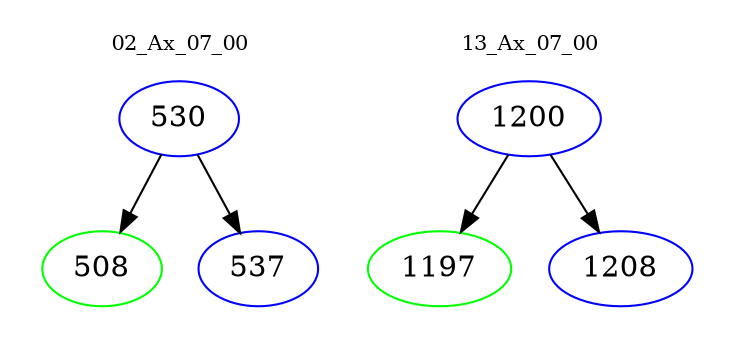 digraph{
subgraph cluster_0 {
color = white
label = "02_Ax_07_00";
fontsize=10;
T0_530 [label="530", color="blue"]
T0_530 -> T0_508 [color="black"]
T0_508 [label="508", color="green"]
T0_530 -> T0_537 [color="black"]
T0_537 [label="537", color="blue"]
}
subgraph cluster_1 {
color = white
label = "13_Ax_07_00";
fontsize=10;
T1_1200 [label="1200", color="blue"]
T1_1200 -> T1_1197 [color="black"]
T1_1197 [label="1197", color="green"]
T1_1200 -> T1_1208 [color="black"]
T1_1208 [label="1208", color="blue"]
}
}

